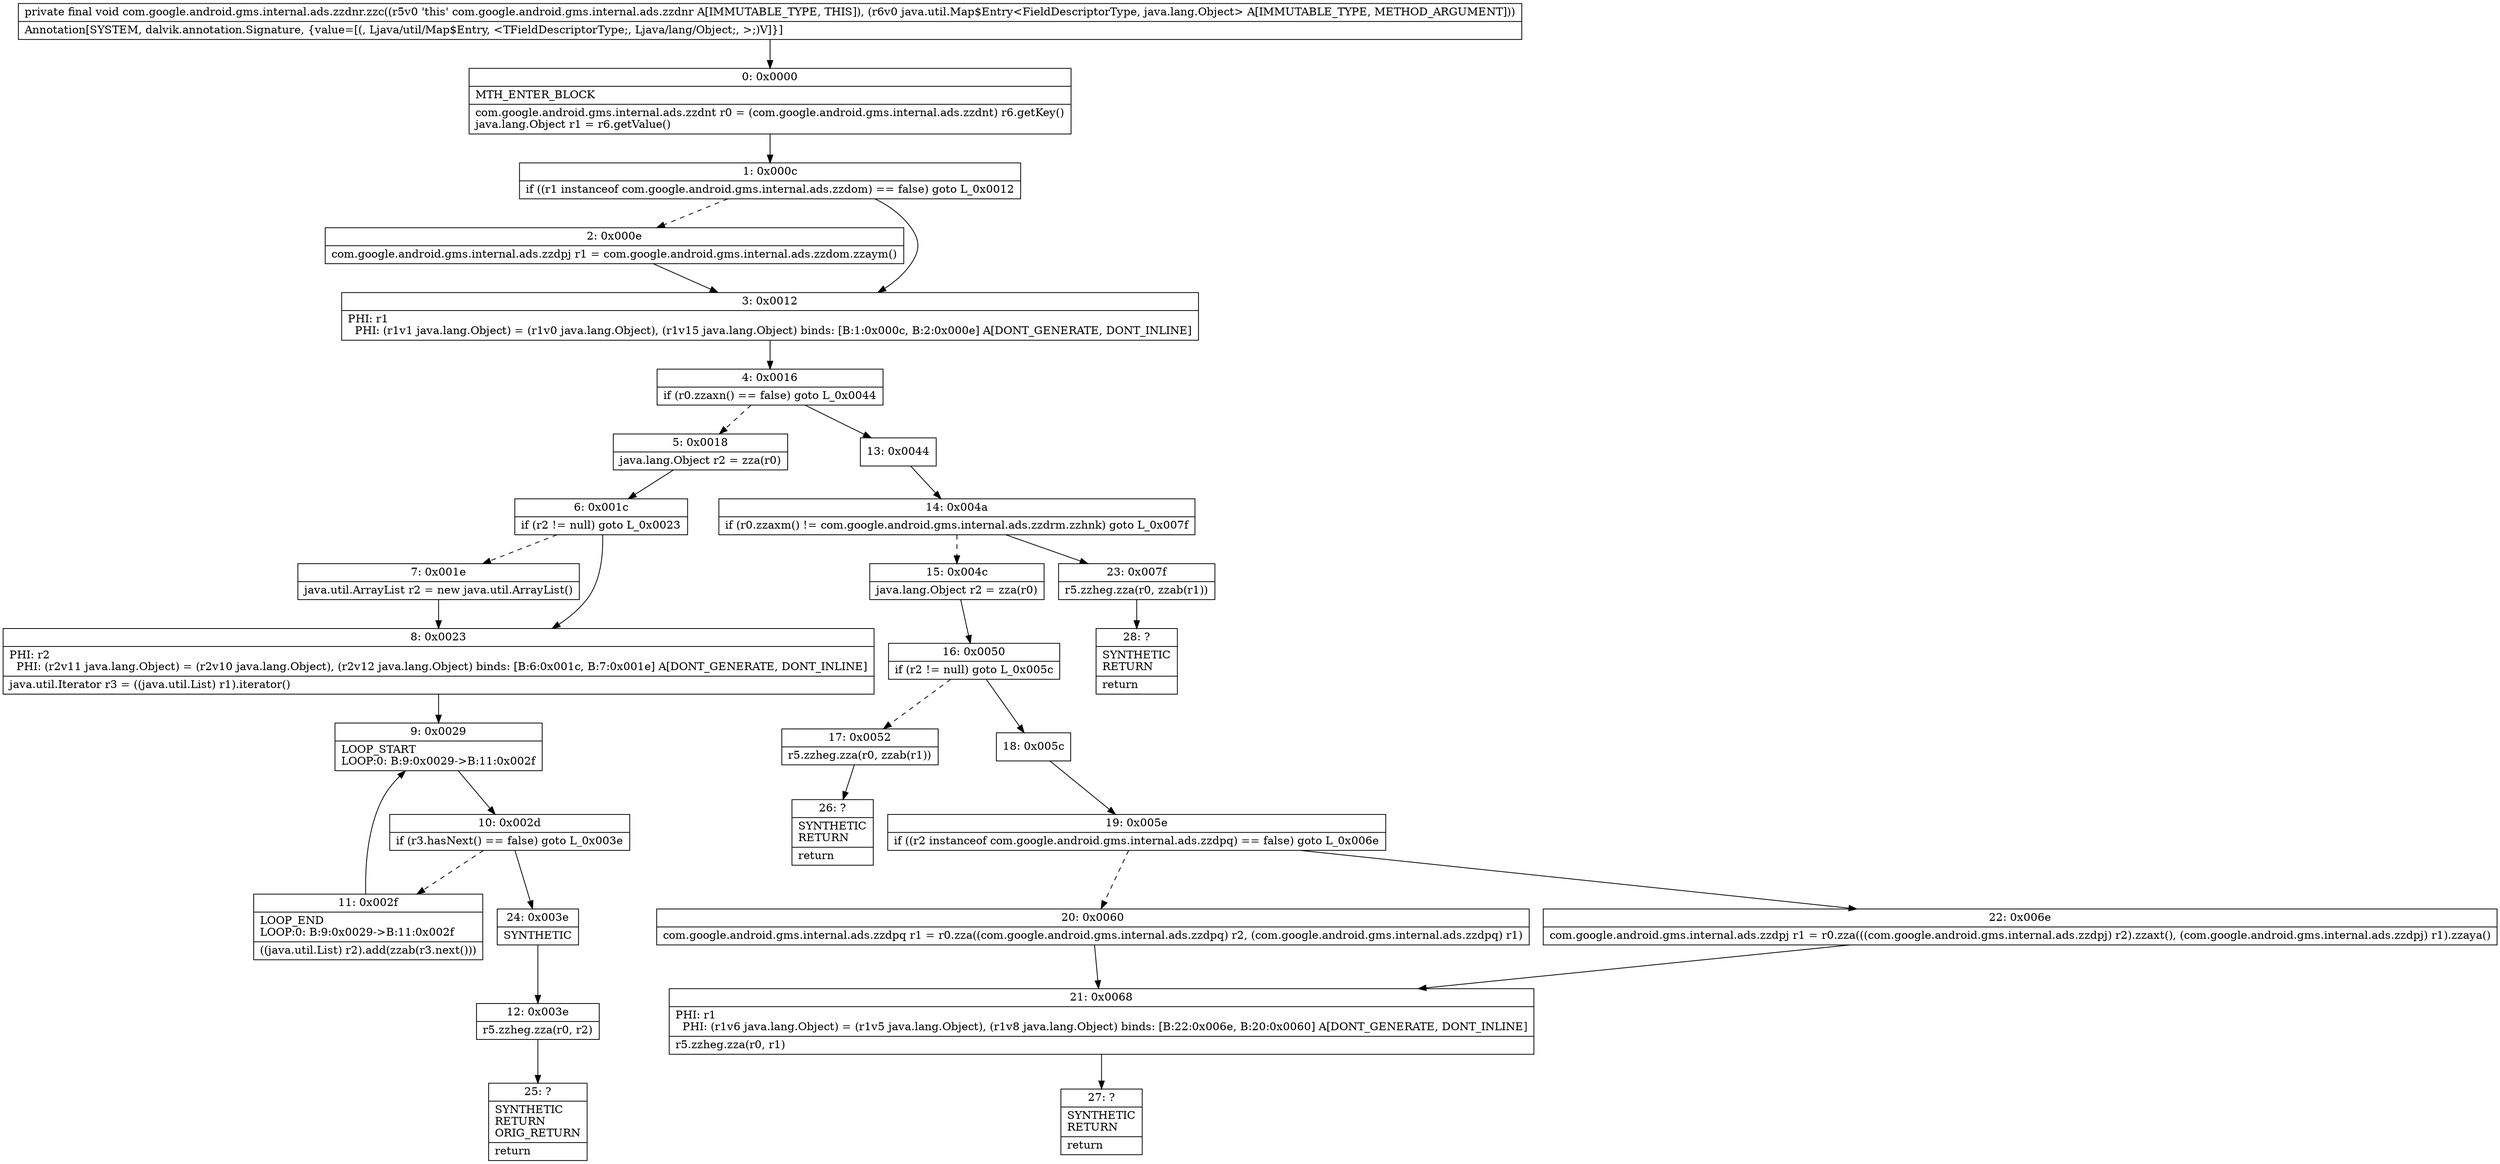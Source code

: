 digraph "CFG forcom.google.android.gms.internal.ads.zzdnr.zzc(Ljava\/util\/Map$Entry;)V" {
Node_0 [shape=record,label="{0\:\ 0x0000|MTH_ENTER_BLOCK\l|com.google.android.gms.internal.ads.zzdnt r0 = (com.google.android.gms.internal.ads.zzdnt) r6.getKey()\ljava.lang.Object r1 = r6.getValue()\l}"];
Node_1 [shape=record,label="{1\:\ 0x000c|if ((r1 instanceof com.google.android.gms.internal.ads.zzdom) == false) goto L_0x0012\l}"];
Node_2 [shape=record,label="{2\:\ 0x000e|com.google.android.gms.internal.ads.zzdpj r1 = com.google.android.gms.internal.ads.zzdom.zzaym()\l}"];
Node_3 [shape=record,label="{3\:\ 0x0012|PHI: r1 \l  PHI: (r1v1 java.lang.Object) = (r1v0 java.lang.Object), (r1v15 java.lang.Object) binds: [B:1:0x000c, B:2:0x000e] A[DONT_GENERATE, DONT_INLINE]\l}"];
Node_4 [shape=record,label="{4\:\ 0x0016|if (r0.zzaxn() == false) goto L_0x0044\l}"];
Node_5 [shape=record,label="{5\:\ 0x0018|java.lang.Object r2 = zza(r0)\l}"];
Node_6 [shape=record,label="{6\:\ 0x001c|if (r2 != null) goto L_0x0023\l}"];
Node_7 [shape=record,label="{7\:\ 0x001e|java.util.ArrayList r2 = new java.util.ArrayList()\l}"];
Node_8 [shape=record,label="{8\:\ 0x0023|PHI: r2 \l  PHI: (r2v11 java.lang.Object) = (r2v10 java.lang.Object), (r2v12 java.lang.Object) binds: [B:6:0x001c, B:7:0x001e] A[DONT_GENERATE, DONT_INLINE]\l|java.util.Iterator r3 = ((java.util.List) r1).iterator()\l}"];
Node_9 [shape=record,label="{9\:\ 0x0029|LOOP_START\lLOOP:0: B:9:0x0029\-\>B:11:0x002f\l}"];
Node_10 [shape=record,label="{10\:\ 0x002d|if (r3.hasNext() == false) goto L_0x003e\l}"];
Node_11 [shape=record,label="{11\:\ 0x002f|LOOP_END\lLOOP:0: B:9:0x0029\-\>B:11:0x002f\l|((java.util.List) r2).add(zzab(r3.next()))\l}"];
Node_12 [shape=record,label="{12\:\ 0x003e|r5.zzheg.zza(r0, r2)\l}"];
Node_13 [shape=record,label="{13\:\ 0x0044}"];
Node_14 [shape=record,label="{14\:\ 0x004a|if (r0.zzaxm() != com.google.android.gms.internal.ads.zzdrm.zzhnk) goto L_0x007f\l}"];
Node_15 [shape=record,label="{15\:\ 0x004c|java.lang.Object r2 = zza(r0)\l}"];
Node_16 [shape=record,label="{16\:\ 0x0050|if (r2 != null) goto L_0x005c\l}"];
Node_17 [shape=record,label="{17\:\ 0x0052|r5.zzheg.zza(r0, zzab(r1))\l}"];
Node_18 [shape=record,label="{18\:\ 0x005c}"];
Node_19 [shape=record,label="{19\:\ 0x005e|if ((r2 instanceof com.google.android.gms.internal.ads.zzdpq) == false) goto L_0x006e\l}"];
Node_20 [shape=record,label="{20\:\ 0x0060|com.google.android.gms.internal.ads.zzdpq r1 = r0.zza((com.google.android.gms.internal.ads.zzdpq) r2, (com.google.android.gms.internal.ads.zzdpq) r1)\l}"];
Node_21 [shape=record,label="{21\:\ 0x0068|PHI: r1 \l  PHI: (r1v6 java.lang.Object) = (r1v5 java.lang.Object), (r1v8 java.lang.Object) binds: [B:22:0x006e, B:20:0x0060] A[DONT_GENERATE, DONT_INLINE]\l|r5.zzheg.zza(r0, r1)\l}"];
Node_22 [shape=record,label="{22\:\ 0x006e|com.google.android.gms.internal.ads.zzdpj r1 = r0.zza(((com.google.android.gms.internal.ads.zzdpj) r2).zzaxt(), (com.google.android.gms.internal.ads.zzdpj) r1).zzaya()\l}"];
Node_23 [shape=record,label="{23\:\ 0x007f|r5.zzheg.zza(r0, zzab(r1))\l}"];
Node_24 [shape=record,label="{24\:\ 0x003e|SYNTHETIC\l}"];
Node_25 [shape=record,label="{25\:\ ?|SYNTHETIC\lRETURN\lORIG_RETURN\l|return\l}"];
Node_26 [shape=record,label="{26\:\ ?|SYNTHETIC\lRETURN\l|return\l}"];
Node_27 [shape=record,label="{27\:\ ?|SYNTHETIC\lRETURN\l|return\l}"];
Node_28 [shape=record,label="{28\:\ ?|SYNTHETIC\lRETURN\l|return\l}"];
MethodNode[shape=record,label="{private final void com.google.android.gms.internal.ads.zzdnr.zzc((r5v0 'this' com.google.android.gms.internal.ads.zzdnr A[IMMUTABLE_TYPE, THIS]), (r6v0 java.util.Map$Entry\<FieldDescriptorType, java.lang.Object\> A[IMMUTABLE_TYPE, METHOD_ARGUMENT]))  | Annotation[SYSTEM, dalvik.annotation.Signature, \{value=[(, Ljava\/util\/Map$Entry, \<TFieldDescriptorType;, Ljava\/lang\/Object;, \>;)V]\}]\l}"];
MethodNode -> Node_0;
Node_0 -> Node_1;
Node_1 -> Node_2[style=dashed];
Node_1 -> Node_3;
Node_2 -> Node_3;
Node_3 -> Node_4;
Node_4 -> Node_5[style=dashed];
Node_4 -> Node_13;
Node_5 -> Node_6;
Node_6 -> Node_7[style=dashed];
Node_6 -> Node_8;
Node_7 -> Node_8;
Node_8 -> Node_9;
Node_9 -> Node_10;
Node_10 -> Node_11[style=dashed];
Node_10 -> Node_24;
Node_11 -> Node_9;
Node_12 -> Node_25;
Node_13 -> Node_14;
Node_14 -> Node_15[style=dashed];
Node_14 -> Node_23;
Node_15 -> Node_16;
Node_16 -> Node_17[style=dashed];
Node_16 -> Node_18;
Node_17 -> Node_26;
Node_18 -> Node_19;
Node_19 -> Node_20[style=dashed];
Node_19 -> Node_22;
Node_20 -> Node_21;
Node_21 -> Node_27;
Node_22 -> Node_21;
Node_23 -> Node_28;
Node_24 -> Node_12;
}


